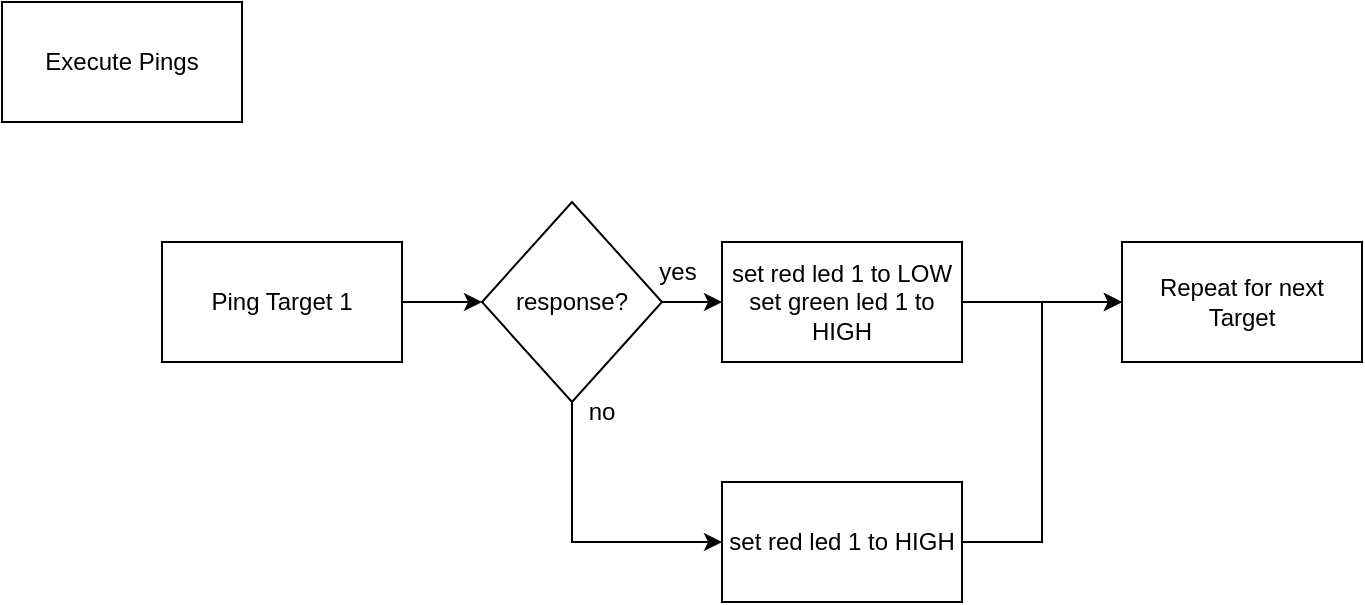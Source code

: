 <mxfile version="28.2.4">
  <diagram name="Seite-1" id="sTCeEwxjWVcCnjTOneQ4">
    <mxGraphModel dx="1426" dy="751" grid="1" gridSize="10" guides="1" tooltips="1" connect="1" arrows="1" fold="1" page="1" pageScale="1" pageWidth="827" pageHeight="1169" math="0" shadow="0">
      <root>
        <mxCell id="0" />
        <mxCell id="1" parent="0" />
        <mxCell id="y_yhLAJfwM6dCgxMBDcW-1" value="Execute Pings" style="rounded=0;whiteSpace=wrap;html=1;" vertex="1" parent="1">
          <mxGeometry x="40" y="40" width="120" height="60" as="geometry" />
        </mxCell>
        <mxCell id="y_yhLAJfwM6dCgxMBDcW-2" value="Ping Target 1" style="rounded=0;whiteSpace=wrap;html=1;" vertex="1" parent="1">
          <mxGeometry x="120" y="160" width="120" height="60" as="geometry" />
        </mxCell>
        <mxCell id="y_yhLAJfwM6dCgxMBDcW-3" value="response?" style="rhombus;whiteSpace=wrap;html=1;" vertex="1" parent="1">
          <mxGeometry x="280" y="140" width="90" height="100" as="geometry" />
        </mxCell>
        <mxCell id="y_yhLAJfwM6dCgxMBDcW-4" value="&lt;div&gt;set red led 1 to LOW&lt;/div&gt;&lt;div&gt;set green led 1 to HIGH&lt;/div&gt;" style="rounded=0;whiteSpace=wrap;html=1;" vertex="1" parent="1">
          <mxGeometry x="400" y="160" width="120" height="60" as="geometry" />
        </mxCell>
        <mxCell id="y_yhLAJfwM6dCgxMBDcW-5" value="set red led 1 to HIGH" style="rounded=0;whiteSpace=wrap;html=1;" vertex="1" parent="1">
          <mxGeometry x="400" y="280" width="120" height="60" as="geometry" />
        </mxCell>
        <mxCell id="y_yhLAJfwM6dCgxMBDcW-6" value="yes" style="text;html=1;align=center;verticalAlign=middle;whiteSpace=wrap;rounded=0;" vertex="1" parent="1">
          <mxGeometry x="348" y="160" width="60" height="30" as="geometry" />
        </mxCell>
        <mxCell id="y_yhLAJfwM6dCgxMBDcW-7" value="no" style="text;html=1;align=center;verticalAlign=middle;whiteSpace=wrap;rounded=0;" vertex="1" parent="1">
          <mxGeometry x="310" y="230" width="60" height="30" as="geometry" />
        </mxCell>
        <mxCell id="y_yhLAJfwM6dCgxMBDcW-8" value="" style="endArrow=classic;html=1;rounded=0;exitX=0.5;exitY=1;exitDx=0;exitDy=0;" edge="1" parent="1" source="y_yhLAJfwM6dCgxMBDcW-3">
          <mxGeometry width="50" height="50" relative="1" as="geometry">
            <mxPoint x="310" y="320" as="sourcePoint" />
            <mxPoint x="400" y="310" as="targetPoint" />
            <Array as="points">
              <mxPoint x="325" y="310" />
            </Array>
          </mxGeometry>
        </mxCell>
        <mxCell id="y_yhLAJfwM6dCgxMBDcW-9" value="" style="endArrow=classic;html=1;rounded=0;exitX=1;exitY=0.5;exitDx=0;exitDy=0;entryX=0;entryY=0.5;entryDx=0;entryDy=0;" edge="1" parent="1" source="y_yhLAJfwM6dCgxMBDcW-3" target="y_yhLAJfwM6dCgxMBDcW-4">
          <mxGeometry width="50" height="50" relative="1" as="geometry">
            <mxPoint x="390" y="420" as="sourcePoint" />
            <mxPoint x="440" y="370" as="targetPoint" />
          </mxGeometry>
        </mxCell>
        <mxCell id="y_yhLAJfwM6dCgxMBDcW-10" value="" style="endArrow=classic;html=1;rounded=0;exitX=1;exitY=0.5;exitDx=0;exitDy=0;entryX=0;entryY=0.5;entryDx=0;entryDy=0;" edge="1" parent="1" source="y_yhLAJfwM6dCgxMBDcW-2" target="y_yhLAJfwM6dCgxMBDcW-3">
          <mxGeometry width="50" height="50" relative="1" as="geometry">
            <mxPoint x="390" y="360" as="sourcePoint" />
            <mxPoint x="440" y="310" as="targetPoint" />
          </mxGeometry>
        </mxCell>
        <mxCell id="y_yhLAJfwM6dCgxMBDcW-20" value="Repeat for next Target" style="rounded=0;whiteSpace=wrap;html=1;" vertex="1" parent="1">
          <mxGeometry x="600" y="160" width="120" height="60" as="geometry" />
        </mxCell>
        <mxCell id="y_yhLAJfwM6dCgxMBDcW-21" value="" style="endArrow=classic;html=1;rounded=0;exitX=1;exitY=0.5;exitDx=0;exitDy=0;" edge="1" parent="1" source="y_yhLAJfwM6dCgxMBDcW-4" target="y_yhLAJfwM6dCgxMBDcW-20">
          <mxGeometry width="50" height="50" relative="1" as="geometry">
            <mxPoint x="390" y="360" as="sourcePoint" />
            <mxPoint x="440" y="310" as="targetPoint" />
          </mxGeometry>
        </mxCell>
        <mxCell id="y_yhLAJfwM6dCgxMBDcW-22" value="" style="endArrow=classic;html=1;rounded=0;exitX=1;exitY=0.5;exitDx=0;exitDy=0;entryX=0;entryY=0.5;entryDx=0;entryDy=0;" edge="1" parent="1" source="y_yhLAJfwM6dCgxMBDcW-5" target="y_yhLAJfwM6dCgxMBDcW-20">
          <mxGeometry width="50" height="50" relative="1" as="geometry">
            <mxPoint x="390" y="360" as="sourcePoint" />
            <mxPoint x="440" y="310" as="targetPoint" />
            <Array as="points">
              <mxPoint x="560" y="310" />
              <mxPoint x="560" y="190" />
            </Array>
          </mxGeometry>
        </mxCell>
      </root>
    </mxGraphModel>
  </diagram>
</mxfile>
